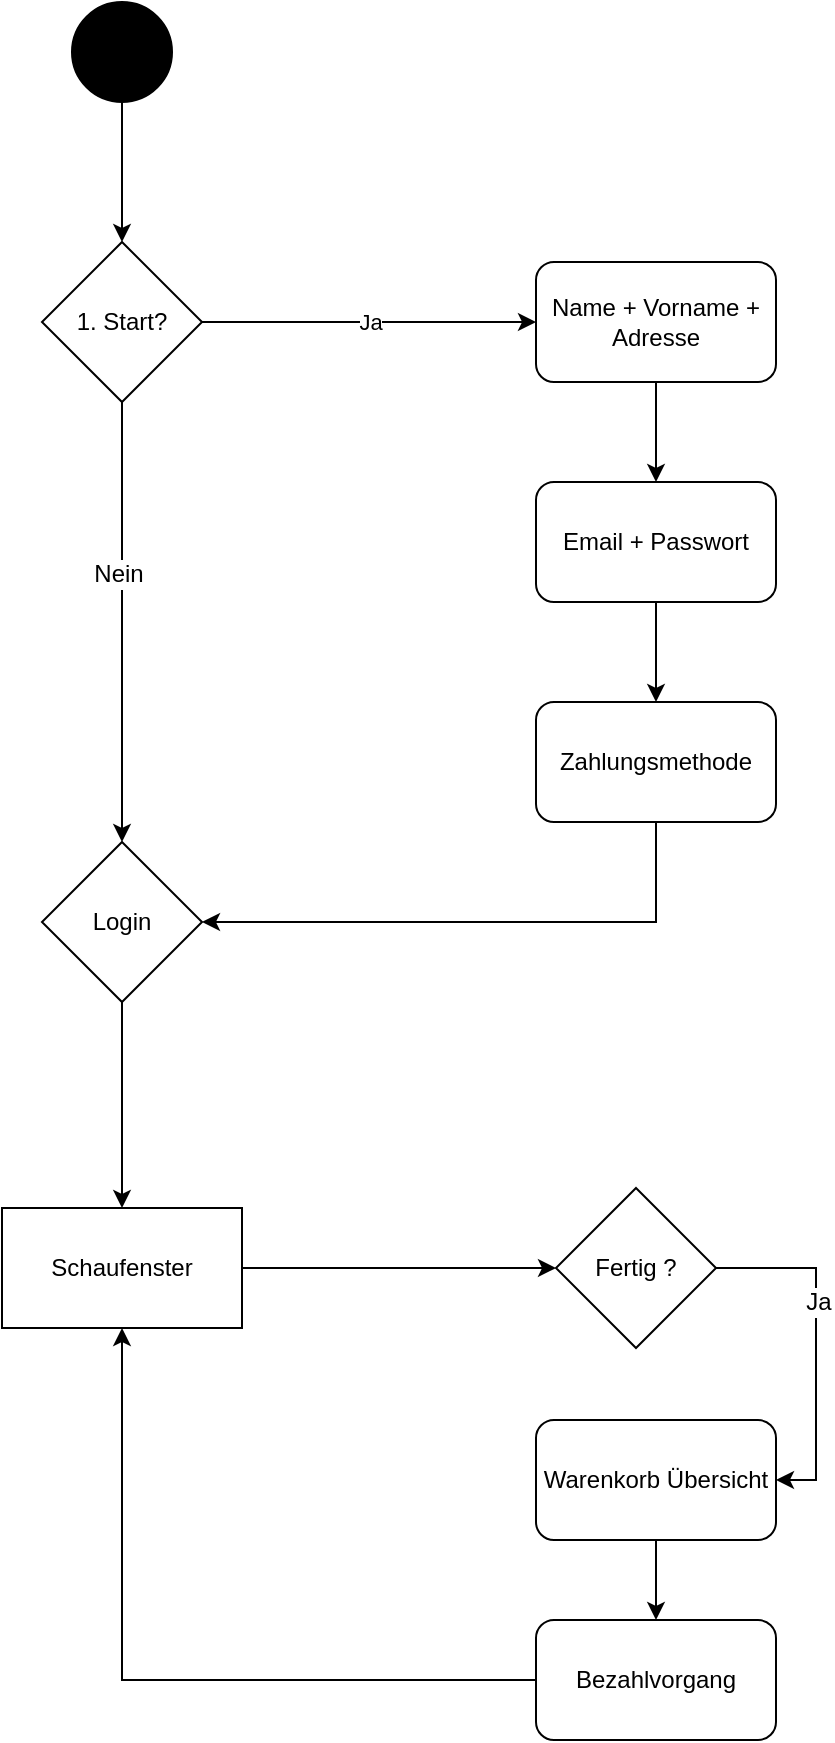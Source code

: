 <mxfile version="10.6.6" type="github"><diagram id="c_eItX6qe19_boFZcUcG" name="Page-1"><mxGraphModel dx="918" dy="664" grid="1" gridSize="10" guides="1" tooltips="1" connect="1" arrows="1" fold="1" page="1" pageScale="1" pageWidth="827" pageHeight="1169" math="0" shadow="0"><root><mxCell id="0"/><mxCell id="1" parent="0"/><mxCell id="9DcHcdUfAjOmYLUruxDB-2" value="" style="ellipse;whiteSpace=wrap;html=1;aspect=fixed;fillColor=#000000;" vertex="1" parent="1"><mxGeometry x="388" y="6" width="50" height="50" as="geometry"/></mxCell><mxCell id="9DcHcdUfAjOmYLUruxDB-3" value="" style="endArrow=classic;html=1;" edge="1" parent="1"><mxGeometry width="50" height="50" relative="1" as="geometry"><mxPoint x="413" y="56" as="sourcePoint"/><mxPoint x="413" y="126" as="targetPoint"/></mxGeometry></mxCell><mxCell id="9DcHcdUfAjOmYLUruxDB-4" value="1. Start?" style="rhombus;whiteSpace=wrap;html=1;fillColor=#FFFFFF;" vertex="1" parent="1"><mxGeometry x="373" y="126" width="80" height="80" as="geometry"/></mxCell><mxCell id="9DcHcdUfAjOmYLUruxDB-13" style="edgeStyle=orthogonalEdgeStyle;rounded=0;orthogonalLoop=1;jettySize=auto;html=1;exitX=0.5;exitY=1;exitDx=0;exitDy=0;entryX=0.5;entryY=0;entryDx=0;entryDy=0;" edge="1" parent="1" source="9DcHcdUfAjOmYLUruxDB-5" target="9DcHcdUfAjOmYLUruxDB-6"><mxGeometry relative="1" as="geometry"/></mxCell><mxCell id="9DcHcdUfAjOmYLUruxDB-5" value="Name + Vorname + Adresse" style="rounded=1;whiteSpace=wrap;html=1;fillColor=#FFFFFF;" vertex="1" parent="1"><mxGeometry x="620" y="136" width="120" height="60" as="geometry"/></mxCell><mxCell id="9DcHcdUfAjOmYLUruxDB-14" style="edgeStyle=orthogonalEdgeStyle;rounded=0;orthogonalLoop=1;jettySize=auto;html=1;exitX=0.5;exitY=1;exitDx=0;exitDy=0;entryX=0.5;entryY=0;entryDx=0;entryDy=0;" edge="1" parent="1" source="9DcHcdUfAjOmYLUruxDB-6" target="9DcHcdUfAjOmYLUruxDB-7"><mxGeometry relative="1" as="geometry"/></mxCell><mxCell id="9DcHcdUfAjOmYLUruxDB-6" value="Email + Passwort" style="rounded=1;whiteSpace=wrap;html=1;fillColor=#FFFFFF;" vertex="1" parent="1"><mxGeometry x="620" y="246" width="120" height="60" as="geometry"/></mxCell><mxCell id="9DcHcdUfAjOmYLUruxDB-18" style="edgeStyle=orthogonalEdgeStyle;rounded=0;orthogonalLoop=1;jettySize=auto;html=1;exitX=0.5;exitY=1;exitDx=0;exitDy=0;entryX=1;entryY=0.5;entryDx=0;entryDy=0;" edge="1" parent="1" source="9DcHcdUfAjOmYLUruxDB-7" target="9DcHcdUfAjOmYLUruxDB-8"><mxGeometry relative="1" as="geometry"/></mxCell><mxCell id="9DcHcdUfAjOmYLUruxDB-7" value="Zahlungsmethode" style="rounded=1;whiteSpace=wrap;html=1;fillColor=#FFFFFF;" vertex="1" parent="1"><mxGeometry x="620" y="356" width="120" height="60" as="geometry"/></mxCell><mxCell id="9DcHcdUfAjOmYLUruxDB-8" value="Login" style="rhombus;whiteSpace=wrap;html=1;fillColor=#FFFFFF;" vertex="1" parent="1"><mxGeometry x="373" y="426" width="80" height="80" as="geometry"/></mxCell><mxCell id="9DcHcdUfAjOmYLUruxDB-9" value="" style="endArrow=classic;html=1;exitX=0.5;exitY=1;exitDx=0;exitDy=0;entryX=0.5;entryY=0;entryDx=0;entryDy=0;" edge="1" parent="1" source="9DcHcdUfAjOmYLUruxDB-4" target="9DcHcdUfAjOmYLUruxDB-8"><mxGeometry width="50" height="50" relative="1" as="geometry"><mxPoint x="370" y="586" as="sourcePoint"/><mxPoint x="420" y="536" as="targetPoint"/></mxGeometry></mxCell><mxCell id="9DcHcdUfAjOmYLUruxDB-11" value="Nein" style="text;html=1;resizable=0;points=[];align=center;verticalAlign=middle;labelBackgroundColor=#ffffff;" vertex="1" connectable="0" parent="9DcHcdUfAjOmYLUruxDB-9"><mxGeometry x="-0.223" y="-2" relative="1" as="geometry"><mxPoint as="offset"/></mxGeometry></mxCell><mxCell id="9DcHcdUfAjOmYLUruxDB-10" value="Ja&lt;br&gt;" style="endArrow=classic;html=1;exitX=1;exitY=0.5;exitDx=0;exitDy=0;entryX=0;entryY=0.5;entryDx=0;entryDy=0;" edge="1" parent="1" source="9DcHcdUfAjOmYLUruxDB-4" target="9DcHcdUfAjOmYLUruxDB-5"><mxGeometry width="50" height="50" relative="1" as="geometry"><mxPoint x="370" y="616" as="sourcePoint"/><mxPoint x="420" y="566" as="targetPoint"/></mxGeometry></mxCell><mxCell id="9DcHcdUfAjOmYLUruxDB-36" style="edgeStyle=orthogonalEdgeStyle;rounded=0;orthogonalLoop=1;jettySize=auto;html=1;exitX=1;exitY=0.5;exitDx=0;exitDy=0;entryX=0;entryY=0.5;entryDx=0;entryDy=0;" edge="1" parent="1" source="9DcHcdUfAjOmYLUruxDB-23" target="9DcHcdUfAjOmYLUruxDB-26"><mxGeometry relative="1" as="geometry"/></mxCell><mxCell id="9DcHcdUfAjOmYLUruxDB-23" value="Schaufenster" style="rounded=0;whiteSpace=wrap;html=1;fillColor=#FFFFFF;" vertex="1" parent="1"><mxGeometry x="353" y="609" width="120" height="60" as="geometry"/></mxCell><mxCell id="9DcHcdUfAjOmYLUruxDB-24" value="" style="endArrow=classic;html=1;exitX=0.5;exitY=1;exitDx=0;exitDy=0;entryX=0.5;entryY=0;entryDx=0;entryDy=0;" edge="1" parent="1" source="9DcHcdUfAjOmYLUruxDB-8" target="9DcHcdUfAjOmYLUruxDB-23"><mxGeometry width="50" height="50" relative="1" as="geometry"><mxPoint x="350" y="720" as="sourcePoint"/><mxPoint x="400" y="670" as="targetPoint"/></mxGeometry></mxCell><mxCell id="9DcHcdUfAjOmYLUruxDB-37" style="edgeStyle=orthogonalEdgeStyle;rounded=0;orthogonalLoop=1;jettySize=auto;html=1;exitX=1;exitY=0.5;exitDx=0;exitDy=0;entryX=1;entryY=0.5;entryDx=0;entryDy=0;" edge="1" parent="1" source="9DcHcdUfAjOmYLUruxDB-26" target="9DcHcdUfAjOmYLUruxDB-31"><mxGeometry relative="1" as="geometry"/></mxCell><mxCell id="9DcHcdUfAjOmYLUruxDB-38" value="Ja" style="text;html=1;resizable=0;points=[];align=center;verticalAlign=middle;labelBackgroundColor=#ffffff;" vertex="1" connectable="0" parent="9DcHcdUfAjOmYLUruxDB-37"><mxGeometry x="-0.432" y="-17" relative="1" as="geometry"><mxPoint x="18" y="17" as="offset"/></mxGeometry></mxCell><mxCell id="9DcHcdUfAjOmYLUruxDB-26" value="Fertig ?" style="rhombus;whiteSpace=wrap;html=1;fillColor=#FFFFFF;" vertex="1" parent="1"><mxGeometry x="630" y="599" width="80" height="80" as="geometry"/></mxCell><mxCell id="9DcHcdUfAjOmYLUruxDB-39" style="edgeStyle=orthogonalEdgeStyle;rounded=0;orthogonalLoop=1;jettySize=auto;html=1;exitX=0.5;exitY=1;exitDx=0;exitDy=0;entryX=0.5;entryY=0;entryDx=0;entryDy=0;" edge="1" parent="1" source="9DcHcdUfAjOmYLUruxDB-31" target="9DcHcdUfAjOmYLUruxDB-32"><mxGeometry relative="1" as="geometry"/></mxCell><mxCell id="9DcHcdUfAjOmYLUruxDB-31" value="Warenkorb Übersicht" style="rounded=1;whiteSpace=wrap;html=1;fillColor=#FFFFFF;" vertex="1" parent="1"><mxGeometry x="620" y="715" width="120" height="60" as="geometry"/></mxCell><mxCell id="9DcHcdUfAjOmYLUruxDB-40" style="edgeStyle=orthogonalEdgeStyle;rounded=0;orthogonalLoop=1;jettySize=auto;html=1;exitX=0;exitY=0.5;exitDx=0;exitDy=0;entryX=0.5;entryY=1;entryDx=0;entryDy=0;" edge="1" parent="1" source="9DcHcdUfAjOmYLUruxDB-32" target="9DcHcdUfAjOmYLUruxDB-23"><mxGeometry relative="1" as="geometry"/></mxCell><mxCell id="9DcHcdUfAjOmYLUruxDB-32" value="Bezahlvorgang" style="rounded=1;whiteSpace=wrap;html=1;fillColor=#FFFFFF;" vertex="1" parent="1"><mxGeometry x="620" y="815" width="120" height="60" as="geometry"/></mxCell></root></mxGraphModel></diagram></mxfile>